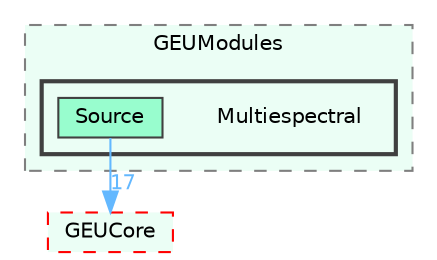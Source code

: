 digraph "C:/GEU/GEUModules/Multiespectral"
{
 // LATEX_PDF_SIZE
  bgcolor="transparent";
  edge [fontname=Helvetica,fontsize=10,labelfontname=Helvetica,labelfontsize=10];
  node [fontname=Helvetica,fontsize=10,shape=box,height=0.2,width=0.4];
  compound=true
  subgraph clusterdir_70e1bd6aad29eaa9efcef7cf630be9eb {
    graph [ bgcolor="#ebfef5", pencolor="grey50", label="GEUModules", fontname=Helvetica,fontsize=10 style="filled,dashed", URL="dir_70e1bd6aad29eaa9efcef7cf630be9eb.html",tooltip=""]
  subgraph clusterdir_604952758cc987df994525f86194e033 {
    graph [ bgcolor="#ebfef5", pencolor="grey25", label="", fontname=Helvetica,fontsize=10 style="filled,bold", URL="dir_604952758cc987df994525f86194e033.html",tooltip=""]
    dir_604952758cc987df994525f86194e033 [shape=plaintext, label="Multiespectral"];
  dir_2c3e0fc6ccb9542d1168e0a66d936d59 [label="Source", fillcolor="#98fdce", color="grey25", style="filled", URL="dir_2c3e0fc6ccb9542d1168e0a66d936d59.html",tooltip=""];
  }
  }
  dir_27e7292ccf631aad9354b9464cb90a84 [label="GEUCore", fillcolor="#ebfef5", color="red", style="filled,dashed", URL="dir_27e7292ccf631aad9354b9464cb90a84.html",tooltip=""];
  dir_2c3e0fc6ccb9542d1168e0a66d936d59->dir_27e7292ccf631aad9354b9464cb90a84 [headlabel="17", labeldistance=1.5 headhref="dir_000039_000015.html" href="dir_000039_000015.html" color="steelblue1" fontcolor="steelblue1"];
}
